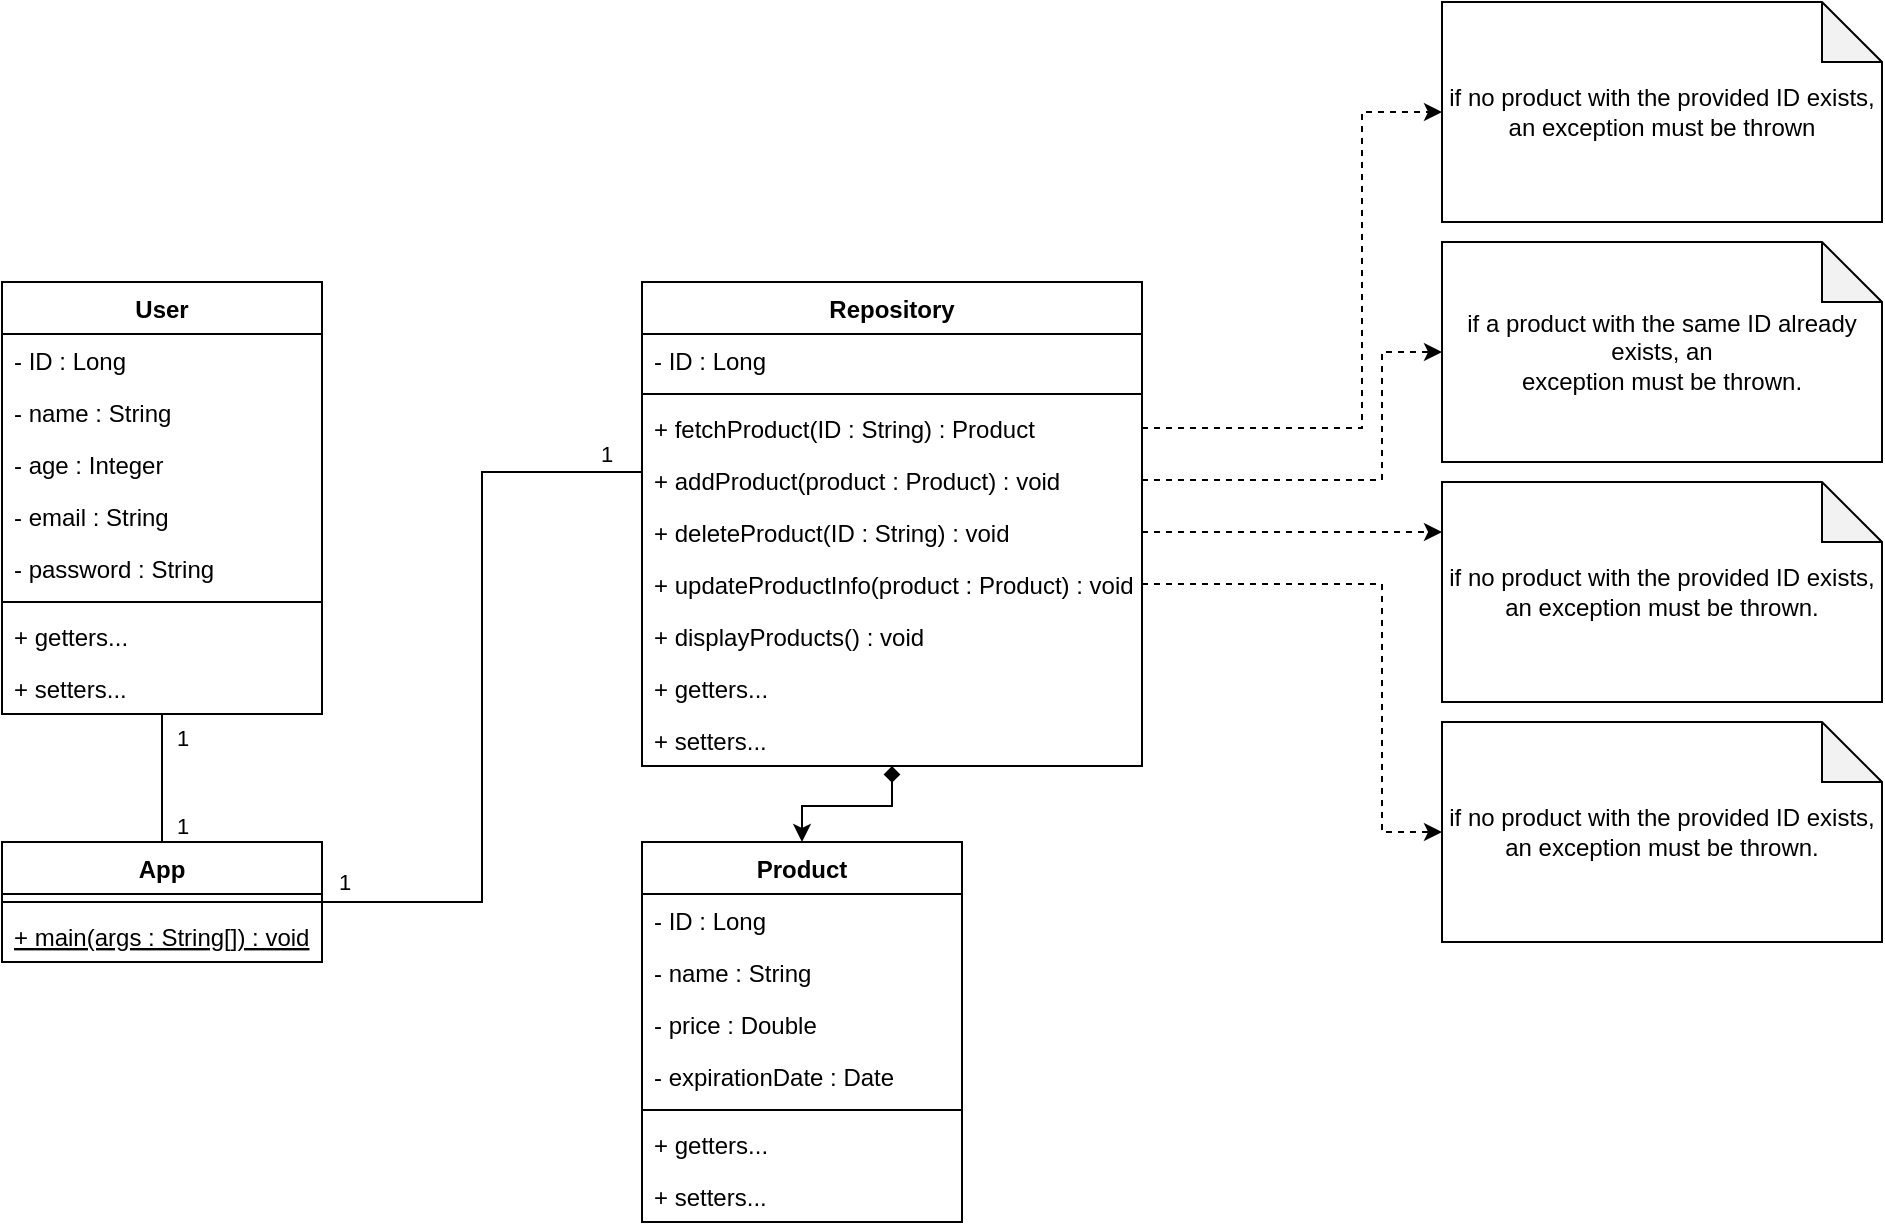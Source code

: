 <mxfile version="15.8.3" type="device"><diagram id="jAtQezZldEWeycnmMEGH" name="Page-1"><mxGraphModel dx="1185" dy="620" grid="1" gridSize="10" guides="1" tooltips="1" connect="1" arrows="1" fold="1" page="1" pageScale="1" pageWidth="850" pageHeight="1100" math="0" shadow="0"><root><mxCell id="0"/><mxCell id="1" parent="0"/><mxCell id="V82cj8Tfs9EBJ_6DML43-3" value="User" style="swimlane;fontStyle=1;align=center;verticalAlign=top;childLayout=stackLayout;horizontal=1;startSize=26;horizontalStack=0;resizeParent=1;resizeParentMax=0;resizeLast=0;collapsible=1;marginBottom=0;" vertex="1" parent="1"><mxGeometry x="160" y="280" width="160" height="216" as="geometry"/></mxCell><mxCell id="V82cj8Tfs9EBJ_6DML43-4" value="- ID : Long" style="text;strokeColor=none;fillColor=none;align=left;verticalAlign=top;spacingLeft=4;spacingRight=4;overflow=hidden;rotatable=0;points=[[0,0.5],[1,0.5]];portConstraint=eastwest;" vertex="1" parent="V82cj8Tfs9EBJ_6DML43-3"><mxGeometry y="26" width="160" height="26" as="geometry"/></mxCell><mxCell id="V82cj8Tfs9EBJ_6DML43-7" value="- name : String" style="text;strokeColor=none;fillColor=none;align=left;verticalAlign=top;spacingLeft=4;spacingRight=4;overflow=hidden;rotatable=0;points=[[0,0.5],[1,0.5]];portConstraint=eastwest;" vertex="1" parent="V82cj8Tfs9EBJ_6DML43-3"><mxGeometry y="52" width="160" height="26" as="geometry"/></mxCell><mxCell id="V82cj8Tfs9EBJ_6DML43-9" value="- age : Integer" style="text;strokeColor=none;fillColor=none;align=left;verticalAlign=top;spacingLeft=4;spacingRight=4;overflow=hidden;rotatable=0;points=[[0,0.5],[1,0.5]];portConstraint=eastwest;" vertex="1" parent="V82cj8Tfs9EBJ_6DML43-3"><mxGeometry y="78" width="160" height="26" as="geometry"/></mxCell><mxCell id="V82cj8Tfs9EBJ_6DML43-8" value="- email : String" style="text;strokeColor=none;fillColor=none;align=left;verticalAlign=top;spacingLeft=4;spacingRight=4;overflow=hidden;rotatable=0;points=[[0,0.5],[1,0.5]];portConstraint=eastwest;" vertex="1" parent="V82cj8Tfs9EBJ_6DML43-3"><mxGeometry y="104" width="160" height="26" as="geometry"/></mxCell><mxCell id="V82cj8Tfs9EBJ_6DML43-10" value="- password : String" style="text;strokeColor=none;fillColor=none;align=left;verticalAlign=top;spacingLeft=4;spacingRight=4;overflow=hidden;rotatable=0;points=[[0,0.5],[1,0.5]];portConstraint=eastwest;" vertex="1" parent="V82cj8Tfs9EBJ_6DML43-3"><mxGeometry y="130" width="160" height="26" as="geometry"/></mxCell><mxCell id="V82cj8Tfs9EBJ_6DML43-5" value="" style="line;strokeWidth=1;fillColor=none;align=left;verticalAlign=middle;spacingTop=-1;spacingLeft=3;spacingRight=3;rotatable=0;labelPosition=right;points=[];portConstraint=eastwest;" vertex="1" parent="V82cj8Tfs9EBJ_6DML43-3"><mxGeometry y="156" width="160" height="8" as="geometry"/></mxCell><mxCell id="V82cj8Tfs9EBJ_6DML43-58" value="+ getters..." style="text;strokeColor=none;fillColor=none;align=left;verticalAlign=top;spacingLeft=4;spacingRight=4;overflow=hidden;rotatable=0;points=[[0,0.5],[1,0.5]];portConstraint=eastwest;" vertex="1" parent="V82cj8Tfs9EBJ_6DML43-3"><mxGeometry y="164" width="160" height="26" as="geometry"/></mxCell><mxCell id="V82cj8Tfs9EBJ_6DML43-62" value="+ setters..." style="text;strokeColor=none;fillColor=none;align=left;verticalAlign=top;spacingLeft=4;spacingRight=4;overflow=hidden;rotatable=0;points=[[0,0.5],[1,0.5]];portConstraint=eastwest;" vertex="1" parent="V82cj8Tfs9EBJ_6DML43-3"><mxGeometry y="190" width="160" height="26" as="geometry"/></mxCell><mxCell id="V82cj8Tfs9EBJ_6DML43-25" style="edgeStyle=orthogonalEdgeStyle;rounded=0;orthogonalLoop=1;jettySize=auto;html=1;startArrow=diamond;startFill=1;" edge="1" parent="1" source="V82cj8Tfs9EBJ_6DML43-11" target="V82cj8Tfs9EBJ_6DML43-18"><mxGeometry relative="1" as="geometry"/></mxCell><mxCell id="V82cj8Tfs9EBJ_6DML43-11" value="Repository" style="swimlane;fontStyle=1;align=center;verticalAlign=top;childLayout=stackLayout;horizontal=1;startSize=26;horizontalStack=0;resizeParent=1;resizeParentMax=0;resizeLast=0;collapsible=1;marginBottom=0;" vertex="1" parent="1"><mxGeometry x="480" y="280" width="250" height="242" as="geometry"/></mxCell><mxCell id="V82cj8Tfs9EBJ_6DML43-12" value="- ID : Long" style="text;strokeColor=none;fillColor=none;align=left;verticalAlign=top;spacingLeft=4;spacingRight=4;overflow=hidden;rotatable=0;points=[[0,0.5],[1,0.5]];portConstraint=eastwest;" vertex="1" parent="V82cj8Tfs9EBJ_6DML43-11"><mxGeometry y="26" width="250" height="26" as="geometry"/></mxCell><mxCell id="V82cj8Tfs9EBJ_6DML43-17" value="" style="line;strokeWidth=1;fillColor=none;align=left;verticalAlign=middle;spacingTop=-1;spacingLeft=3;spacingRight=3;rotatable=0;labelPosition=right;points=[];portConstraint=eastwest;" vertex="1" parent="V82cj8Tfs9EBJ_6DML43-11"><mxGeometry y="52" width="250" height="8" as="geometry"/></mxCell><mxCell id="V82cj8Tfs9EBJ_6DML43-27" value="+ fetchProduct(ID : String) : Product" style="text;strokeColor=none;fillColor=none;align=left;verticalAlign=top;spacingLeft=4;spacingRight=4;overflow=hidden;rotatable=0;points=[[0,0.5],[1,0.5]];portConstraint=eastwest;" vertex="1" parent="V82cj8Tfs9EBJ_6DML43-11"><mxGeometry y="60" width="250" height="26" as="geometry"/></mxCell><mxCell id="V82cj8Tfs9EBJ_6DML43-30" value="+ addProduct(product : Product) : void" style="text;strokeColor=none;fillColor=none;align=left;verticalAlign=top;spacingLeft=4;spacingRight=4;overflow=hidden;rotatable=0;points=[[0,0.5],[1,0.5]];portConstraint=eastwest;" vertex="1" parent="V82cj8Tfs9EBJ_6DML43-11"><mxGeometry y="86" width="250" height="26" as="geometry"/></mxCell><mxCell id="V82cj8Tfs9EBJ_6DML43-33" value="+ deleteProduct(ID : String) : void" style="text;strokeColor=none;fillColor=none;align=left;verticalAlign=top;spacingLeft=4;spacingRight=4;overflow=hidden;rotatable=0;points=[[0,0.5],[1,0.5]];portConstraint=eastwest;" vertex="1" parent="V82cj8Tfs9EBJ_6DML43-11"><mxGeometry y="112" width="250" height="26" as="geometry"/></mxCell><mxCell id="V82cj8Tfs9EBJ_6DML43-36" value="+ updateProductInfo(product : Product) : void" style="text;strokeColor=none;fillColor=none;align=left;verticalAlign=top;spacingLeft=4;spacingRight=4;overflow=hidden;rotatable=0;points=[[0,0.5],[1,0.5]];portConstraint=eastwest;" vertex="1" parent="V82cj8Tfs9EBJ_6DML43-11"><mxGeometry y="138" width="250" height="26" as="geometry"/></mxCell><mxCell id="V82cj8Tfs9EBJ_6DML43-26" value="+ displayProducts() : void" style="text;strokeColor=none;fillColor=none;align=left;verticalAlign=top;spacingLeft=4;spacingRight=4;overflow=hidden;rotatable=0;points=[[0,0.5],[1,0.5]];portConstraint=eastwest;" vertex="1" parent="V82cj8Tfs9EBJ_6DML43-11"><mxGeometry y="164" width="250" height="26" as="geometry"/></mxCell><mxCell id="V82cj8Tfs9EBJ_6DML43-59" value="+ getters..." style="text;strokeColor=none;fillColor=none;align=left;verticalAlign=top;spacingLeft=4;spacingRight=4;overflow=hidden;rotatable=0;points=[[0,0.5],[1,0.5]];portConstraint=eastwest;" vertex="1" parent="V82cj8Tfs9EBJ_6DML43-11"><mxGeometry y="190" width="250" height="26" as="geometry"/></mxCell><mxCell id="V82cj8Tfs9EBJ_6DML43-61" value="+ setters..." style="text;strokeColor=none;fillColor=none;align=left;verticalAlign=top;spacingLeft=4;spacingRight=4;overflow=hidden;rotatable=0;points=[[0,0.5],[1,0.5]];portConstraint=eastwest;" vertex="1" parent="V82cj8Tfs9EBJ_6DML43-11"><mxGeometry y="216" width="250" height="26" as="geometry"/></mxCell><mxCell id="V82cj8Tfs9EBJ_6DML43-18" value="Product" style="swimlane;fontStyle=1;align=center;verticalAlign=top;childLayout=stackLayout;horizontal=1;startSize=26;horizontalStack=0;resizeParent=1;resizeParentMax=0;resizeLast=0;collapsible=1;marginBottom=0;" vertex="1" parent="1"><mxGeometry x="480" y="560" width="160" height="190" as="geometry"/></mxCell><mxCell id="V82cj8Tfs9EBJ_6DML43-19" value="- ID : Long" style="text;strokeColor=none;fillColor=none;align=left;verticalAlign=top;spacingLeft=4;spacingRight=4;overflow=hidden;rotatable=0;points=[[0,0.5],[1,0.5]];portConstraint=eastwest;" vertex="1" parent="V82cj8Tfs9EBJ_6DML43-18"><mxGeometry y="26" width="160" height="26" as="geometry"/></mxCell><mxCell id="V82cj8Tfs9EBJ_6DML43-20" value="- name : String" style="text;strokeColor=none;fillColor=none;align=left;verticalAlign=top;spacingLeft=4;spacingRight=4;overflow=hidden;rotatable=0;points=[[0,0.5],[1,0.5]];portConstraint=eastwest;" vertex="1" parent="V82cj8Tfs9EBJ_6DML43-18"><mxGeometry y="52" width="160" height="26" as="geometry"/></mxCell><mxCell id="V82cj8Tfs9EBJ_6DML43-21" value="- price : Double" style="text;strokeColor=none;fillColor=none;align=left;verticalAlign=top;spacingLeft=4;spacingRight=4;overflow=hidden;rotatable=0;points=[[0,0.5],[1,0.5]];portConstraint=eastwest;" vertex="1" parent="V82cj8Tfs9EBJ_6DML43-18"><mxGeometry y="78" width="160" height="26" as="geometry"/></mxCell><mxCell id="V82cj8Tfs9EBJ_6DML43-22" value="- expirationDate : Date" style="text;strokeColor=none;fillColor=none;align=left;verticalAlign=top;spacingLeft=4;spacingRight=4;overflow=hidden;rotatable=0;points=[[0,0.5],[1,0.5]];portConstraint=eastwest;" vertex="1" parent="V82cj8Tfs9EBJ_6DML43-18"><mxGeometry y="104" width="160" height="26" as="geometry"/></mxCell><mxCell id="V82cj8Tfs9EBJ_6DML43-24" value="" style="line;strokeWidth=1;fillColor=none;align=left;verticalAlign=middle;spacingTop=-1;spacingLeft=3;spacingRight=3;rotatable=0;labelPosition=right;points=[];portConstraint=eastwest;" vertex="1" parent="V82cj8Tfs9EBJ_6DML43-18"><mxGeometry y="130" width="160" height="8" as="geometry"/></mxCell><mxCell id="V82cj8Tfs9EBJ_6DML43-57" value="+ getters..." style="text;strokeColor=none;fillColor=none;align=left;verticalAlign=top;spacingLeft=4;spacingRight=4;overflow=hidden;rotatable=0;points=[[0,0.5],[1,0.5]];portConstraint=eastwest;" vertex="1" parent="V82cj8Tfs9EBJ_6DML43-18"><mxGeometry y="138" width="160" height="26" as="geometry"/></mxCell><mxCell id="V82cj8Tfs9EBJ_6DML43-60" value="+ setters..." style="text;strokeColor=none;fillColor=none;align=left;verticalAlign=top;spacingLeft=4;spacingRight=4;overflow=hidden;rotatable=0;points=[[0,0.5],[1,0.5]];portConstraint=eastwest;" vertex="1" parent="V82cj8Tfs9EBJ_6DML43-18"><mxGeometry y="164" width="160" height="26" as="geometry"/></mxCell><mxCell id="V82cj8Tfs9EBJ_6DML43-28" value="&lt;div&gt;if no product with the provided ID exists,&lt;/div&gt;&lt;div&gt;an exception must be thrown&lt;/div&gt;" style="shape=note;whiteSpace=wrap;html=1;backgroundOutline=1;darkOpacity=0.05;" vertex="1" parent="1"><mxGeometry x="880" y="140" width="220" height="110" as="geometry"/></mxCell><mxCell id="V82cj8Tfs9EBJ_6DML43-29" style="edgeStyle=orthogonalEdgeStyle;rounded=0;orthogonalLoop=1;jettySize=auto;html=1;startArrow=none;startFill=0;dashed=1;" edge="1" parent="1" source="V82cj8Tfs9EBJ_6DML43-27" target="V82cj8Tfs9EBJ_6DML43-28"><mxGeometry relative="1" as="geometry"><Array as="points"><mxPoint x="840" y="353"/><mxPoint x="840" y="195"/></Array></mxGeometry></mxCell><mxCell id="V82cj8Tfs9EBJ_6DML43-31" value="&lt;div&gt;if a product with the same ID already exists, an&lt;/div&gt;&lt;div&gt;exception must be thrown.&lt;/div&gt;" style="shape=note;whiteSpace=wrap;html=1;backgroundOutline=1;darkOpacity=0.05;" vertex="1" parent="1"><mxGeometry x="880" y="260" width="220" height="110" as="geometry"/></mxCell><mxCell id="V82cj8Tfs9EBJ_6DML43-32" style="edgeStyle=orthogonalEdgeStyle;rounded=0;orthogonalLoop=1;jettySize=auto;html=1;dashed=1;startArrow=none;startFill=0;" edge="1" parent="1" source="V82cj8Tfs9EBJ_6DML43-30" target="V82cj8Tfs9EBJ_6DML43-31"><mxGeometry relative="1" as="geometry"><Array as="points"><mxPoint x="850" y="379"/><mxPoint x="850" y="315"/></Array></mxGeometry></mxCell><mxCell id="V82cj8Tfs9EBJ_6DML43-34" value="&lt;div&gt;if no product with the provided ID exists,&lt;/div&gt;&lt;div&gt;an exception must be thrown.&lt;/div&gt;" style="shape=note;whiteSpace=wrap;html=1;backgroundOutline=1;darkOpacity=0.05;" vertex="1" parent="1"><mxGeometry x="880" y="380" width="220" height="110" as="geometry"/></mxCell><mxCell id="V82cj8Tfs9EBJ_6DML43-35" style="edgeStyle=orthogonalEdgeStyle;rounded=0;orthogonalLoop=1;jettySize=auto;html=1;dashed=1;startArrow=none;startFill=0;" edge="1" parent="1" source="V82cj8Tfs9EBJ_6DML43-33" target="V82cj8Tfs9EBJ_6DML43-34"><mxGeometry relative="1" as="geometry"><Array as="points"><mxPoint x="720" y="405"/><mxPoint x="720" y="405"/></Array></mxGeometry></mxCell><mxCell id="V82cj8Tfs9EBJ_6DML43-37" value="&lt;div&gt;if no product with the provided ID exists,&lt;/div&gt;&lt;div&gt;an exception must be thrown.&lt;/div&gt;" style="shape=note;whiteSpace=wrap;html=1;backgroundOutline=1;darkOpacity=0.05;" vertex="1" parent="1"><mxGeometry x="880" y="500" width="220" height="110" as="geometry"/></mxCell><mxCell id="V82cj8Tfs9EBJ_6DML43-38" style="edgeStyle=orthogonalEdgeStyle;rounded=0;orthogonalLoop=1;jettySize=auto;html=1;dashed=1;startArrow=none;startFill=0;" edge="1" parent="1" source="V82cj8Tfs9EBJ_6DML43-36" target="V82cj8Tfs9EBJ_6DML43-37"><mxGeometry relative="1" as="geometry"><Array as="points"><mxPoint x="850" y="431"/><mxPoint x="850" y="555"/></Array></mxGeometry></mxCell><mxCell id="V82cj8Tfs9EBJ_6DML43-48" style="edgeStyle=orthogonalEdgeStyle;rounded=0;orthogonalLoop=1;jettySize=auto;html=1;startArrow=none;startFill=0;endArrow=none;endFill=0;" edge="1" parent="1" source="V82cj8Tfs9EBJ_6DML43-41" target="V82cj8Tfs9EBJ_6DML43-3"><mxGeometry relative="1" as="geometry"/></mxCell><mxCell id="V82cj8Tfs9EBJ_6DML43-51" value="1" style="edgeLabel;html=1;align=center;verticalAlign=middle;resizable=0;points=[];" vertex="1" connectable="0" parent="V82cj8Tfs9EBJ_6DML43-48"><mxGeometry x="0.756" y="1" relative="1" as="geometry"><mxPoint x="11" y="4" as="offset"/></mxGeometry></mxCell><mxCell id="V82cj8Tfs9EBJ_6DML43-52" value="1" style="edgeLabel;html=1;align=center;verticalAlign=middle;resizable=0;points=[];" vertex="1" connectable="0" parent="V82cj8Tfs9EBJ_6DML43-48"><mxGeometry x="-0.733" relative="1" as="geometry"><mxPoint x="10" as="offset"/></mxGeometry></mxCell><mxCell id="V82cj8Tfs9EBJ_6DML43-54" style="edgeStyle=orthogonalEdgeStyle;rounded=0;orthogonalLoop=1;jettySize=auto;html=1;startArrow=none;startFill=0;endArrow=none;endFill=0;" edge="1" parent="1" source="V82cj8Tfs9EBJ_6DML43-41" target="V82cj8Tfs9EBJ_6DML43-11"><mxGeometry relative="1" as="geometry"><Array as="points"><mxPoint x="400" y="590"/><mxPoint x="400" y="375"/></Array></mxGeometry></mxCell><mxCell id="V82cj8Tfs9EBJ_6DML43-55" value="1" style="edgeLabel;html=1;align=center;verticalAlign=middle;resizable=0;points=[];" vertex="1" connectable="0" parent="V82cj8Tfs9EBJ_6DML43-54"><mxGeometry x="0.903" y="2" relative="1" as="geometry"><mxPoint y="-7" as="offset"/></mxGeometry></mxCell><mxCell id="V82cj8Tfs9EBJ_6DML43-56" value="1" style="edgeLabel;html=1;align=center;verticalAlign=middle;resizable=0;points=[];" vertex="1" connectable="0" parent="V82cj8Tfs9EBJ_6DML43-54"><mxGeometry x="-0.944" y="1" relative="1" as="geometry"><mxPoint y="-9" as="offset"/></mxGeometry></mxCell><mxCell id="V82cj8Tfs9EBJ_6DML43-41" value="App" style="swimlane;fontStyle=1;align=center;verticalAlign=top;childLayout=stackLayout;horizontal=1;startSize=26;horizontalStack=0;resizeParent=1;resizeParentMax=0;resizeLast=0;collapsible=1;marginBottom=0;" vertex="1" parent="1"><mxGeometry x="160" y="560" width="160" height="60" as="geometry"/></mxCell><mxCell id="V82cj8Tfs9EBJ_6DML43-47" value="" style="line;strokeWidth=1;fillColor=none;align=left;verticalAlign=middle;spacingTop=-1;spacingLeft=3;spacingRight=3;rotatable=0;labelPosition=right;points=[];portConstraint=eastwest;" vertex="1" parent="V82cj8Tfs9EBJ_6DML43-41"><mxGeometry y="26" width="160" height="8" as="geometry"/></mxCell><mxCell id="V82cj8Tfs9EBJ_6DML43-53" value="+ main(args : String[]) : void" style="text;strokeColor=none;fillColor=none;align=left;verticalAlign=top;spacingLeft=4;spacingRight=4;overflow=hidden;rotatable=0;points=[[0,0.5],[1,0.5]];portConstraint=eastwest;fontStyle=4" vertex="1" parent="V82cj8Tfs9EBJ_6DML43-41"><mxGeometry y="34" width="160" height="26" as="geometry"/></mxCell></root></mxGraphModel></diagram></mxfile>